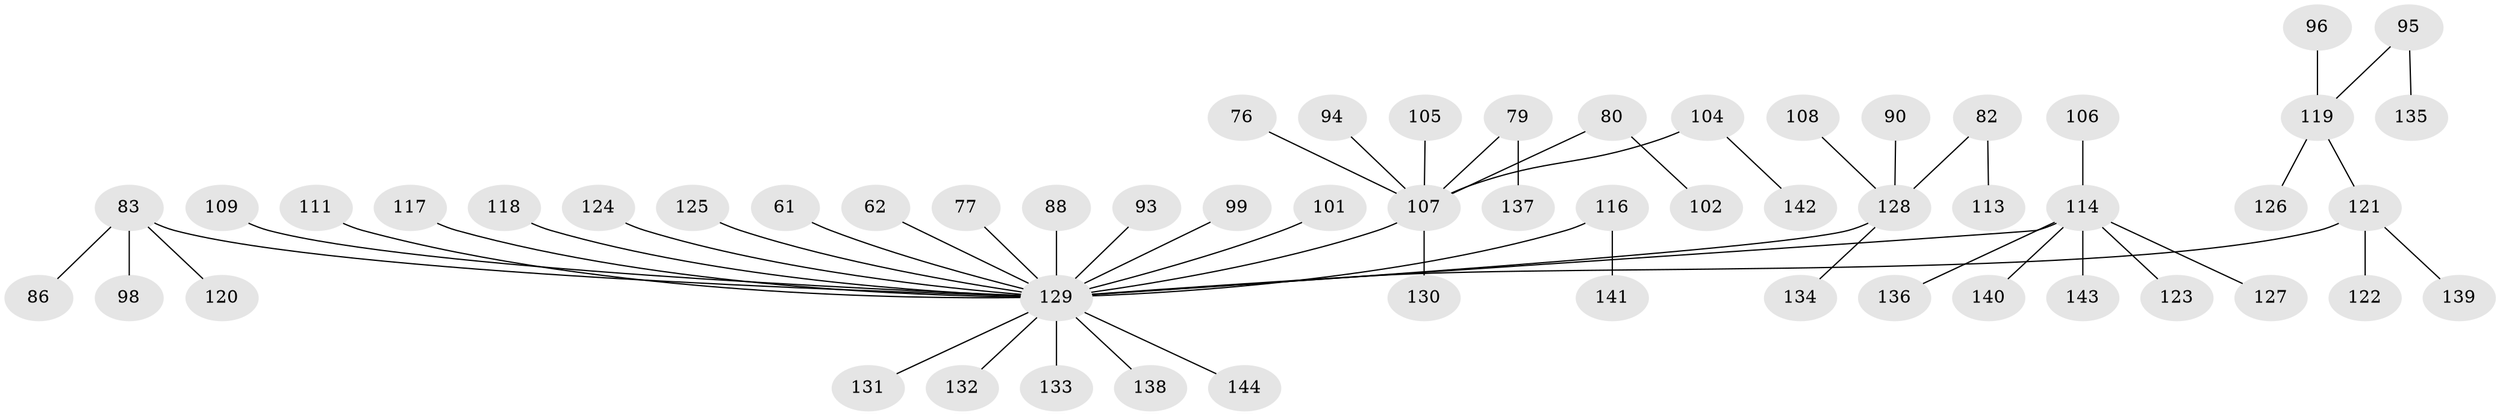 // original degree distribution, {5: 0.027777777777777776, 10: 0.006944444444444444, 8: 0.006944444444444444, 7: 0.006944444444444444, 2: 0.3055555555555556, 1: 0.4861111111111111, 4: 0.041666666666666664, 3: 0.09027777777777778, 6: 0.027777777777777776}
// Generated by graph-tools (version 1.1) at 2025/46/03/04/25 21:46:14]
// undirected, 57 vertices, 56 edges
graph export_dot {
graph [start="1"]
  node [color=gray90,style=filled];
  61;
  62;
  76;
  77;
  79;
  80;
  82;
  83 [super="+53+55"];
  86;
  88;
  90;
  93;
  94;
  95;
  96;
  98;
  99;
  101;
  102;
  104 [super="+91+92"];
  105 [super="+69"];
  106;
  107 [super="+15+19+7+21+18+24+30+32+34"];
  108;
  109 [super="+49"];
  111;
  113;
  114 [super="+100+60+67+74"];
  116 [super="+51"];
  117;
  118 [super="+63"];
  119 [super="+26+35+46+56+84"];
  120;
  121 [super="+115"];
  122;
  123;
  124;
  125;
  126 [super="+45"];
  127;
  128 [super="+75+85+110"];
  129 [super="+87+112+48+41+50+103"];
  130 [super="+70"];
  131;
  132;
  133;
  134;
  135;
  136;
  137;
  138;
  139;
  140;
  141;
  142;
  143;
  144;
  61 -- 129;
  62 -- 129;
  76 -- 107;
  77 -- 129;
  79 -- 137;
  79 -- 107;
  80 -- 102;
  80 -- 107;
  82 -- 113;
  82 -- 128;
  83 -- 120;
  83 -- 98;
  83 -- 86;
  83 -- 129;
  88 -- 129;
  90 -- 128;
  93 -- 129;
  94 -- 107;
  95 -- 135;
  95 -- 119;
  96 -- 119;
  99 -- 129;
  101 -- 129;
  104 -- 142;
  104 -- 107;
  105 -- 107;
  106 -- 114;
  107 -- 129;
  107 -- 130;
  108 -- 128;
  109 -- 129;
  111 -- 129;
  114 -- 140;
  114 -- 136;
  114 -- 123;
  114 -- 143;
  114 -- 129;
  114 -- 127;
  116 -- 141;
  116 -- 129;
  117 -- 129;
  118 -- 129;
  119 -- 121;
  119 -- 126;
  121 -- 129;
  121 -- 122;
  121 -- 139;
  124 -- 129;
  125 -- 129;
  128 -- 129 [weight=3];
  128 -- 134;
  129 -- 133;
  129 -- 138;
  129 -- 144;
  129 -- 131;
  129 -- 132;
}
